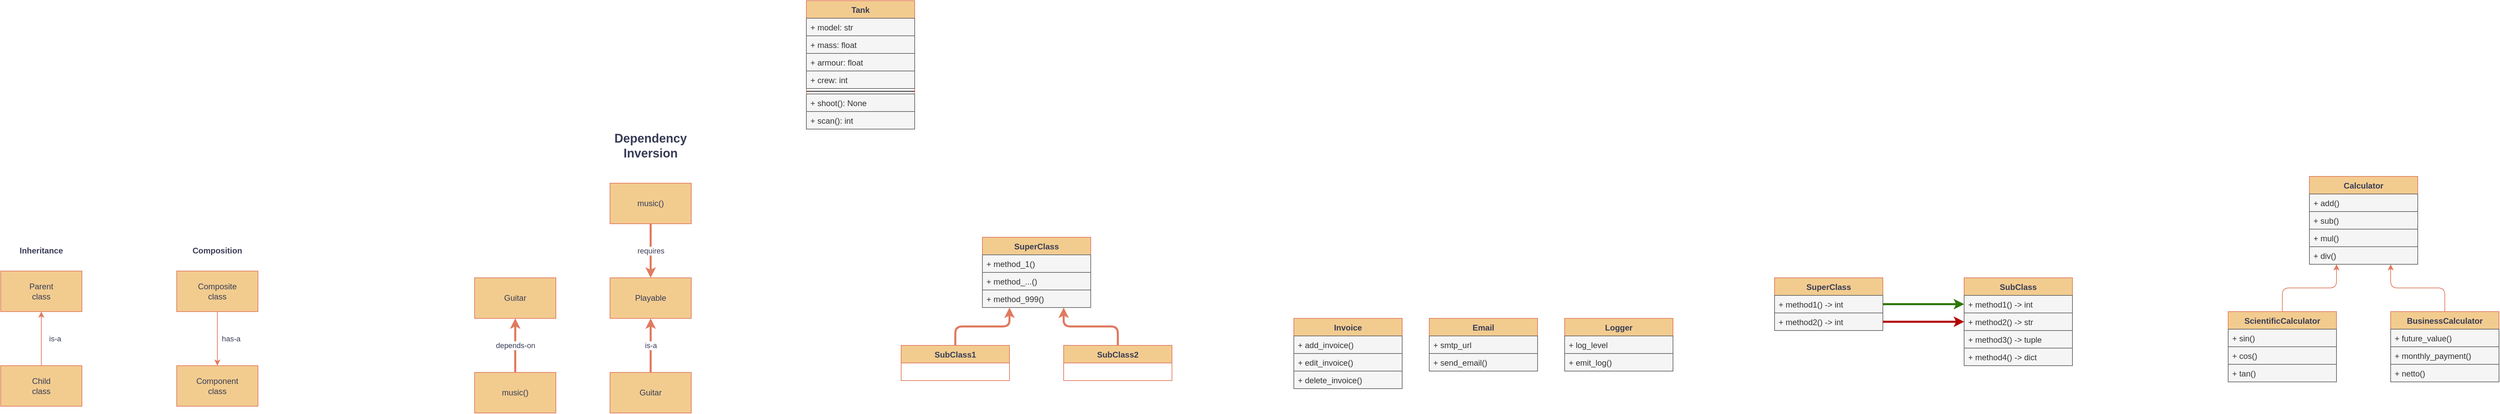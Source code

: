 <mxfile version="14.5.1" type="device"><diagram id="cK3-rO_HK59V7XjNUG1H" name="Page-1"><mxGraphModel dx="488" dy="1082" grid="0" gridSize="10" guides="1" tooltips="1" connect="1" arrows="1" fold="1" page="0" pageScale="1" pageWidth="827" pageHeight="1169" background="none" math="0" shadow="0"><root><mxCell id="0"/><mxCell id="1" parent="0"/><mxCell id="RByX9XttxiHKTBWg8HoC-3" value="has-a" style="edgeStyle=orthogonalEdgeStyle;curved=0;rounded=1;orthogonalLoop=1;jettySize=auto;html=1;strokeColor=#E07A5F;fillColor=#F2CC8F;fontColor=#393C56;labelBackgroundColor=none;" parent="1" source="RByX9XttxiHKTBWg8HoC-1" target="RByX9XttxiHKTBWg8HoC-2" edge="1"><mxGeometry y="20" relative="1" as="geometry"><mxPoint as="offset"/></mxGeometry></mxCell><mxCell id="RByX9XttxiHKTBWg8HoC-1" value="Composite&lt;br&gt;class" style="rounded=0;whiteSpace=wrap;html=1;strokeColor=#E07A5F;fillColor=#F2CC8F;fontColor=#393C56;" parent="1" vertex="1"><mxGeometry x="400" y="-390" width="120" height="60" as="geometry"/></mxCell><mxCell id="RByX9XttxiHKTBWg8HoC-2" value="Component&lt;br&gt;class" style="rounded=0;whiteSpace=wrap;html=1;strokeColor=#E07A5F;fillColor=#F2CC8F;fontColor=#393C56;" parent="1" vertex="1"><mxGeometry x="400" y="-250" width="120" height="60" as="geometry"/></mxCell><mxCell id="RByX9XttxiHKTBWg8HoC-4" value="is-a" style="edgeStyle=orthogonalEdgeStyle;curved=0;rounded=1;orthogonalLoop=1;jettySize=auto;html=1;strokeColor=#E07A5F;fillColor=#F2CC8F;fontColor=#393C56;labelBackgroundColor=none;startArrow=classic;startFill=1;endArrow=none;endFill=0;" parent="1" source="RByX9XttxiHKTBWg8HoC-5" target="RByX9XttxiHKTBWg8HoC-6" edge="1"><mxGeometry y="20" relative="1" as="geometry"><mxPoint as="offset"/></mxGeometry></mxCell><mxCell id="RByX9XttxiHKTBWg8HoC-5" value="Parent&lt;br&gt;class" style="rounded=0;whiteSpace=wrap;html=1;strokeColor=#E07A5F;fillColor=#F2CC8F;fontColor=#393C56;" parent="1" vertex="1"><mxGeometry x="140" y="-390" width="120" height="60" as="geometry"/></mxCell><mxCell id="RByX9XttxiHKTBWg8HoC-6" value="Child&lt;br&gt;class" style="rounded=0;whiteSpace=wrap;html=1;strokeColor=#E07A5F;fillColor=#F2CC8F;fontColor=#393C56;" parent="1" vertex="1"><mxGeometry x="140" y="-250" width="120" height="60" as="geometry"/></mxCell><mxCell id="RByX9XttxiHKTBWg8HoC-7" value="Inheritance" style="text;html=1;strokeColor=none;fillColor=none;align=center;verticalAlign=middle;whiteSpace=wrap;rounded=0;fontColor=#393C56;fontStyle=1" parent="1" vertex="1"><mxGeometry x="155" y="-430" width="90" height="20" as="geometry"/></mxCell><mxCell id="RByX9XttxiHKTBWg8HoC-8" value="Composition" style="text;html=1;strokeColor=none;fillColor=none;align=center;verticalAlign=middle;whiteSpace=wrap;rounded=0;fontColor=#393C56;fontStyle=1" parent="1" vertex="1"><mxGeometry x="415" y="-430" width="90" height="20" as="geometry"/></mxCell><mxCell id="uwW12xh0m6bJVSj2OFaB-3" value="Invoice" style="swimlane;fontStyle=1;align=center;verticalAlign=top;childLayout=stackLayout;horizontal=1;startSize=26;horizontalStack=0;resizeParent=1;resizeParentMax=0;resizeLast=0;collapsible=1;marginBottom=0;rounded=0;sketch=0;strokeColor=#E07A5F;fillColor=#F2CC8F;fontColor=#393C56;" parent="1" vertex="1"><mxGeometry x="2050" y="-320" width="160" height="104" as="geometry"/></mxCell><mxCell id="uwW12xh0m6bJVSj2OFaB-6" value="+ add_invoice()" style="text;strokeColor=#666666;fillColor=#f5f5f5;align=left;verticalAlign=top;spacingLeft=4;spacingRight=4;overflow=hidden;rotatable=0;points=[[0,0.5],[1,0.5]];portConstraint=eastwest;fontColor=#333333;" parent="uwW12xh0m6bJVSj2OFaB-3" vertex="1"><mxGeometry y="26" width="160" height="26" as="geometry"/></mxCell><mxCell id="uwW12xh0m6bJVSj2OFaB-15" value="+ edit_invoice()" style="text;strokeColor=#666666;fillColor=#f5f5f5;align=left;verticalAlign=top;spacingLeft=4;spacingRight=4;overflow=hidden;rotatable=0;points=[[0,0.5],[1,0.5]];portConstraint=eastwest;fontColor=#333333;" parent="uwW12xh0m6bJVSj2OFaB-3" vertex="1"><mxGeometry y="52" width="160" height="26" as="geometry"/></mxCell><mxCell id="uwW12xh0m6bJVSj2OFaB-16" value="+ delete_invoice()" style="text;strokeColor=#666666;fillColor=#f5f5f5;align=left;verticalAlign=top;spacingLeft=4;spacingRight=4;overflow=hidden;rotatable=0;points=[[0,0.5],[1,0.5]];portConstraint=eastwest;fontColor=#333333;" parent="uwW12xh0m6bJVSj2OFaB-3" vertex="1"><mxGeometry y="78" width="160" height="26" as="geometry"/></mxCell><mxCell id="uwW12xh0m6bJVSj2OFaB-7" value="Logger" style="swimlane;fontStyle=1;align=center;verticalAlign=top;childLayout=stackLayout;horizontal=1;startSize=26;horizontalStack=0;resizeParent=1;resizeParentMax=0;resizeLast=0;collapsible=1;marginBottom=0;rounded=0;sketch=0;strokeColor=#E07A5F;fillColor=#F2CC8F;fontColor=#393C56;" parent="1" vertex="1"><mxGeometry x="2450" y="-320" width="160" height="78" as="geometry"/></mxCell><mxCell id="uwW12xh0m6bJVSj2OFaB-17" value="+ log_level" style="text;strokeColor=#666666;fillColor=#f5f5f5;align=left;verticalAlign=top;spacingLeft=4;spacingRight=4;overflow=hidden;rotatable=0;points=[[0,0.5],[1,0.5]];portConstraint=eastwest;rounded=0;sketch=0;fontColor=#333333;" parent="uwW12xh0m6bJVSj2OFaB-7" vertex="1"><mxGeometry y="26" width="160" height="26" as="geometry"/></mxCell><mxCell id="uwW12xh0m6bJVSj2OFaB-10" value="+ emit_log()" style="text;strokeColor=#666666;fillColor=#f5f5f5;align=left;verticalAlign=top;spacingLeft=4;spacingRight=4;overflow=hidden;rotatable=0;points=[[0,0.5],[1,0.5]];portConstraint=eastwest;fontColor=#333333;" parent="uwW12xh0m6bJVSj2OFaB-7" vertex="1"><mxGeometry y="52" width="160" height="26" as="geometry"/></mxCell><mxCell id="uwW12xh0m6bJVSj2OFaB-11" value="Email" style="swimlane;fontStyle=1;align=center;verticalAlign=top;childLayout=stackLayout;horizontal=1;startSize=26;horizontalStack=0;resizeParent=1;resizeParentMax=0;resizeLast=0;collapsible=1;marginBottom=0;rounded=0;sketch=0;strokeColor=#E07A5F;fillColor=#F2CC8F;fontColor=#393C56;" parent="1" vertex="1"><mxGeometry x="2250" y="-320" width="160" height="78" as="geometry"/></mxCell><mxCell id="uwW12xh0m6bJVSj2OFaB-22" value="+ smtp_url" style="text;strokeColor=#666666;fillColor=#f5f5f5;align=left;verticalAlign=top;spacingLeft=4;spacingRight=4;overflow=hidden;rotatable=0;points=[[0,0.5],[1,0.5]];portConstraint=eastwest;rounded=0;sketch=0;fontColor=#333333;" parent="uwW12xh0m6bJVSj2OFaB-11" vertex="1"><mxGeometry y="26" width="160" height="26" as="geometry"/></mxCell><mxCell id="uwW12xh0m6bJVSj2OFaB-14" value="+ send_email()" style="text;strokeColor=#666666;fillColor=#f5f5f5;align=left;verticalAlign=top;spacingLeft=4;spacingRight=4;overflow=hidden;rotatable=0;points=[[0,0.5],[1,0.5]];portConstraint=eastwest;fontColor=#333333;" parent="uwW12xh0m6bJVSj2OFaB-11" vertex="1"><mxGeometry y="52" width="160" height="26" as="geometry"/></mxCell><mxCell id="uwW12xh0m6bJVSj2OFaB-36" style="edgeStyle=orthogonalEdgeStyle;curved=0;rounded=1;sketch=0;orthogonalLoop=1;jettySize=auto;html=1;exitX=0.5;exitY=0;exitDx=0;exitDy=0;entryX=0.25;entryY=1;entryDx=0;entryDy=0;strokeColor=#E07A5F;fillColor=#F2CC8F;fontColor=#393C56;" parent="1" source="uwW12xh0m6bJVSj2OFaB-23" target="uwW12xh0m6bJVSj2OFaB-27" edge="1"><mxGeometry relative="1" as="geometry"/></mxCell><mxCell id="uwW12xh0m6bJVSj2OFaB-23" value="ScientificCalculator" style="swimlane;fontStyle=1;align=center;verticalAlign=top;childLayout=stackLayout;horizontal=1;startSize=26;horizontalStack=0;resizeParent=1;resizeParentMax=0;resizeLast=0;collapsible=1;marginBottom=0;rounded=0;sketch=0;strokeColor=#E07A5F;fillColor=#F2CC8F;fontColor=#393C56;" parent="1" vertex="1"><mxGeometry x="3430" y="-330" width="160" height="104" as="geometry"/></mxCell><mxCell id="uwW12xh0m6bJVSj2OFaB-24" value="+ sin()" style="text;strokeColor=#666666;fillColor=#f5f5f5;align=left;verticalAlign=top;spacingLeft=4;spacingRight=4;overflow=hidden;rotatable=0;points=[[0,0.5],[1,0.5]];portConstraint=eastwest;fontColor=#333333;" parent="uwW12xh0m6bJVSj2OFaB-23" vertex="1"><mxGeometry y="26" width="160" height="26" as="geometry"/></mxCell><mxCell id="uwW12xh0m6bJVSj2OFaB-25" value="+ cos()" style="text;strokeColor=#666666;fillColor=#f5f5f5;align=left;verticalAlign=top;spacingLeft=4;spacingRight=4;overflow=hidden;rotatable=0;points=[[0,0.5],[1,0.5]];portConstraint=eastwest;fontColor=#333333;" parent="uwW12xh0m6bJVSj2OFaB-23" vertex="1"><mxGeometry y="52" width="160" height="26" as="geometry"/></mxCell><mxCell id="uwW12xh0m6bJVSj2OFaB-26" value="+ tan()" style="text;strokeColor=#666666;fillColor=#f5f5f5;align=left;verticalAlign=top;spacingLeft=4;spacingRight=4;overflow=hidden;rotatable=0;points=[[0,0.5],[1,0.5]];portConstraint=eastwest;fontColor=#333333;" parent="uwW12xh0m6bJVSj2OFaB-23" vertex="1"><mxGeometry y="78" width="160" height="26" as="geometry"/></mxCell><mxCell id="uwW12xh0m6bJVSj2OFaB-27" value="Calculator" style="swimlane;fontStyle=1;align=center;verticalAlign=top;childLayout=stackLayout;horizontal=1;startSize=26;horizontalStack=0;resizeParent=1;resizeParentMax=0;resizeLast=0;collapsible=1;marginBottom=0;rounded=0;sketch=0;strokeColor=#E07A5F;fillColor=#F2CC8F;fontColor=#393C56;" parent="1" vertex="1"><mxGeometry x="3550" y="-530" width="160" height="130" as="geometry"/></mxCell><mxCell id="uwW12xh0m6bJVSj2OFaB-28" value="+ add()" style="text;strokeColor=#666666;fillColor=#f5f5f5;align=left;verticalAlign=top;spacingLeft=4;spacingRight=4;overflow=hidden;rotatable=0;points=[[0,0.5],[1,0.5]];portConstraint=eastwest;fontColor=#333333;" parent="uwW12xh0m6bJVSj2OFaB-27" vertex="1"><mxGeometry y="26" width="160" height="26" as="geometry"/></mxCell><mxCell id="uwW12xh0m6bJVSj2OFaB-29" value="+ sub()" style="text;strokeColor=#666666;fillColor=#f5f5f5;align=left;verticalAlign=top;spacingLeft=4;spacingRight=4;overflow=hidden;rotatable=0;points=[[0,0.5],[1,0.5]];portConstraint=eastwest;fontColor=#333333;" parent="uwW12xh0m6bJVSj2OFaB-27" vertex="1"><mxGeometry y="52" width="160" height="26" as="geometry"/></mxCell><mxCell id="uwW12xh0m6bJVSj2OFaB-30" value="+ mul()" style="text;strokeColor=#666666;fillColor=#f5f5f5;align=left;verticalAlign=top;spacingLeft=4;spacingRight=4;overflow=hidden;rotatable=0;points=[[0,0.5],[1,0.5]];portConstraint=eastwest;fontColor=#333333;" parent="uwW12xh0m6bJVSj2OFaB-27" vertex="1"><mxGeometry y="78" width="160" height="26" as="geometry"/></mxCell><mxCell id="uwW12xh0m6bJVSj2OFaB-35" value="+ div()" style="text;strokeColor=#666666;fillColor=#f5f5f5;align=left;verticalAlign=top;spacingLeft=4;spacingRight=4;overflow=hidden;rotatable=0;points=[[0,0.5],[1,0.5]];portConstraint=eastwest;fontColor=#333333;" parent="uwW12xh0m6bJVSj2OFaB-27" vertex="1"><mxGeometry y="104" width="160" height="26" as="geometry"/></mxCell><mxCell id="uwW12xh0m6bJVSj2OFaB-37" style="edgeStyle=orthogonalEdgeStyle;curved=0;rounded=1;sketch=0;orthogonalLoop=1;jettySize=auto;html=1;entryX=0.75;entryY=1;entryDx=0;entryDy=0;strokeColor=#E07A5F;fillColor=#F2CC8F;fontColor=#393C56;" parent="1" source="uwW12xh0m6bJVSj2OFaB-31" target="uwW12xh0m6bJVSj2OFaB-27" edge="1"><mxGeometry relative="1" as="geometry"/></mxCell><mxCell id="uwW12xh0m6bJVSj2OFaB-31" value="BusinessCalculator" style="swimlane;fontStyle=1;align=center;verticalAlign=top;childLayout=stackLayout;horizontal=1;startSize=26;horizontalStack=0;resizeParent=1;resizeParentMax=0;resizeLast=0;collapsible=1;marginBottom=0;rounded=0;sketch=0;strokeColor=#E07A5F;fillColor=#F2CC8F;fontColor=#393C56;" parent="1" vertex="1"><mxGeometry x="3670" y="-330" width="160" height="104" as="geometry"/></mxCell><mxCell id="uwW12xh0m6bJVSj2OFaB-32" value="+ future_value()" style="text;strokeColor=#666666;fillColor=#f5f5f5;align=left;verticalAlign=top;spacingLeft=4;spacingRight=4;overflow=hidden;rotatable=0;points=[[0,0.5],[1,0.5]];portConstraint=eastwest;fontColor=#333333;" parent="uwW12xh0m6bJVSj2OFaB-31" vertex="1"><mxGeometry y="26" width="160" height="26" as="geometry"/></mxCell><mxCell id="uwW12xh0m6bJVSj2OFaB-33" value="+ monthly_payment()" style="text;strokeColor=#666666;fillColor=#f5f5f5;align=left;verticalAlign=top;spacingLeft=4;spacingRight=4;overflow=hidden;rotatable=0;points=[[0,0.5],[1,0.5]];portConstraint=eastwest;fontColor=#333333;" parent="uwW12xh0m6bJVSj2OFaB-31" vertex="1"><mxGeometry y="52" width="160" height="26" as="geometry"/></mxCell><mxCell id="uwW12xh0m6bJVSj2OFaB-34" value="+ netto()" style="text;strokeColor=#666666;fillColor=#f5f5f5;align=left;verticalAlign=top;spacingLeft=4;spacingRight=4;overflow=hidden;rotatable=0;points=[[0,0.5],[1,0.5]];portConstraint=eastwest;fontColor=#333333;" parent="uwW12xh0m6bJVSj2OFaB-31" vertex="1"><mxGeometry y="78" width="160" height="26" as="geometry"/></mxCell><mxCell id="uwW12xh0m6bJVSj2OFaB-48" style="edgeStyle=orthogonalEdgeStyle;curved=0;rounded=1;sketch=0;orthogonalLoop=1;jettySize=auto;html=1;exitX=1;exitY=0.5;exitDx=0;exitDy=0;entryX=0;entryY=0.5;entryDx=0;entryDy=0;strokeColor=#2D7600;fillColor=#60a917;fontColor=#393C56;strokeWidth=3;" parent="1" source="uwW12xh0m6bJVSj2OFaB-38" target="uwW12xh0m6bJVSj2OFaB-44" edge="1"><mxGeometry relative="1" as="geometry"/></mxCell><mxCell id="uwW12xh0m6bJVSj2OFaB-38" value="SuperClass" style="swimlane;fontStyle=1;align=center;verticalAlign=top;childLayout=stackLayout;horizontal=1;startSize=26;horizontalStack=0;resizeParent=1;resizeParentMax=0;resizeLast=0;collapsible=1;marginBottom=0;rounded=0;sketch=0;strokeColor=#E07A5F;fillColor=#F2CC8F;fontColor=#393C56;" parent="1" vertex="1"><mxGeometry x="2760" y="-380" width="160" height="78" as="geometry"/></mxCell><mxCell id="uwW12xh0m6bJVSj2OFaB-39" value="+ method1() -&gt; int" style="text;strokeColor=#666666;fillColor=#f5f5f5;align=left;verticalAlign=top;spacingLeft=4;spacingRight=4;overflow=hidden;rotatable=0;points=[[0,0.5],[1,0.5]];portConstraint=eastwest;fontColor=#333333;" parent="uwW12xh0m6bJVSj2OFaB-38" vertex="1"><mxGeometry y="26" width="160" height="26" as="geometry"/></mxCell><mxCell id="uwW12xh0m6bJVSj2OFaB-40" value="+ method2() -&gt; int" style="text;strokeColor=#666666;fillColor=#f5f5f5;align=left;verticalAlign=top;spacingLeft=4;spacingRight=4;overflow=hidden;rotatable=0;points=[[0,0.5],[1,0.5]];portConstraint=eastwest;fontColor=#333333;" parent="uwW12xh0m6bJVSj2OFaB-38" vertex="1"><mxGeometry y="52" width="160" height="26" as="geometry"/></mxCell><mxCell id="uwW12xh0m6bJVSj2OFaB-43" value="SubClass" style="swimlane;fontStyle=1;align=center;verticalAlign=top;childLayout=stackLayout;horizontal=1;startSize=26;horizontalStack=0;resizeParent=1;resizeParentMax=0;resizeLast=0;collapsible=1;marginBottom=0;rounded=0;sketch=0;strokeColor=#E07A5F;fillColor=#F2CC8F;fontColor=#393C56;" parent="1" vertex="1"><mxGeometry x="3040" y="-380" width="160" height="130" as="geometry"/></mxCell><mxCell id="uwW12xh0m6bJVSj2OFaB-44" value="+ method1() -&gt; int" style="text;strokeColor=#666666;fillColor=#f5f5f5;align=left;verticalAlign=top;spacingLeft=4;spacingRight=4;overflow=hidden;rotatable=0;points=[[0,0.5],[1,0.5]];portConstraint=eastwest;fontColor=#333333;" parent="uwW12xh0m6bJVSj2OFaB-43" vertex="1"><mxGeometry y="26" width="160" height="26" as="geometry"/></mxCell><mxCell id="uwW12xh0m6bJVSj2OFaB-45" value="+ method2() -&gt; str" style="text;strokeColor=#666666;fillColor=#f5f5f5;align=left;verticalAlign=top;spacingLeft=4;spacingRight=4;overflow=hidden;rotatable=0;points=[[0,0.5],[1,0.5]];portConstraint=eastwest;fontColor=#333333;" parent="uwW12xh0m6bJVSj2OFaB-43" vertex="1"><mxGeometry y="52" width="160" height="26" as="geometry"/></mxCell><mxCell id="uwW12xh0m6bJVSj2OFaB-46" value="+ method3() -&gt; tuple" style="text;strokeColor=#666666;fillColor=#f5f5f5;align=left;verticalAlign=top;spacingLeft=4;spacingRight=4;overflow=hidden;rotatable=0;points=[[0,0.5],[1,0.5]];portConstraint=eastwest;fontColor=#333333;" parent="uwW12xh0m6bJVSj2OFaB-43" vertex="1"><mxGeometry y="78" width="160" height="26" as="geometry"/></mxCell><mxCell id="uwW12xh0m6bJVSj2OFaB-47" value="+ method4() -&gt; dict" style="text;strokeColor=#666666;fillColor=#f5f5f5;align=left;verticalAlign=top;spacingLeft=4;spacingRight=4;overflow=hidden;rotatable=0;points=[[0,0.5],[1,0.5]];portConstraint=eastwest;fontColor=#333333;" parent="uwW12xh0m6bJVSj2OFaB-43" vertex="1"><mxGeometry y="104" width="160" height="26" as="geometry"/></mxCell><mxCell id="uwW12xh0m6bJVSj2OFaB-49" style="edgeStyle=orthogonalEdgeStyle;curved=0;rounded=1;sketch=0;orthogonalLoop=1;jettySize=auto;html=1;entryX=0;entryY=0.5;entryDx=0;entryDy=0;strokeColor=#B20000;fillColor=#e51400;fontColor=#393C56;strokeWidth=3;" parent="1" source="uwW12xh0m6bJVSj2OFaB-40" target="uwW12xh0m6bJVSj2OFaB-45" edge="1"><mxGeometry relative="1" as="geometry"/></mxCell><mxCell id="uwW12xh0m6bJVSj2OFaB-50" value="SuperClass" style="swimlane;fontStyle=1;align=center;verticalAlign=top;childLayout=stackLayout;horizontal=1;startSize=26;horizontalStack=0;resizeParent=1;resizeParentMax=0;resizeLast=0;collapsible=1;marginBottom=0;rounded=0;sketch=0;strokeColor=#E07A5F;fillColor=#F2CC8F;fontColor=#393C56;" parent="1" vertex="1"><mxGeometry x="1590" y="-440" width="160" height="104" as="geometry"/></mxCell><mxCell id="uwW12xh0m6bJVSj2OFaB-51" value="+ method_1()" style="text;strokeColor=#666666;fillColor=#f5f5f5;align=left;verticalAlign=top;spacingLeft=4;spacingRight=4;overflow=hidden;rotatable=0;points=[[0,0.5],[1,0.5]];portConstraint=eastwest;fontColor=#333333;" parent="uwW12xh0m6bJVSj2OFaB-50" vertex="1"><mxGeometry y="26" width="160" height="26" as="geometry"/></mxCell><mxCell id="uwW12xh0m6bJVSj2OFaB-52" value="+ method_...()" style="text;strokeColor=#666666;fillColor=#f5f5f5;align=left;verticalAlign=top;spacingLeft=4;spacingRight=4;overflow=hidden;rotatable=0;points=[[0,0.5],[1,0.5]];portConstraint=eastwest;fontColor=#333333;" parent="uwW12xh0m6bJVSj2OFaB-50" vertex="1"><mxGeometry y="52" width="160" height="26" as="geometry"/></mxCell><mxCell id="uwW12xh0m6bJVSj2OFaB-53" value="+ method_999()" style="text;strokeColor=#666666;fillColor=#f5f5f5;align=left;verticalAlign=top;spacingLeft=4;spacingRight=4;overflow=hidden;rotatable=0;points=[[0,0.5],[1,0.5]];portConstraint=eastwest;fontColor=#333333;" parent="uwW12xh0m6bJVSj2OFaB-50" vertex="1"><mxGeometry y="78" width="160" height="26" as="geometry"/></mxCell><mxCell id="uwW12xh0m6bJVSj2OFaB-62" style="edgeStyle=orthogonalEdgeStyle;curved=0;rounded=1;sketch=0;orthogonalLoop=1;jettySize=auto;html=1;exitX=0.5;exitY=0;exitDx=0;exitDy=0;strokeColor=#E07A5F;strokeWidth=3;fillColor=#F2CC8F;fontColor=#393C56;entryX=0.25;entryY=1;entryDx=0;entryDy=0;entryPerimeter=0;" parent="1" source="uwW12xh0m6bJVSj2OFaB-54" target="uwW12xh0m6bJVSj2OFaB-53" edge="1"><mxGeometry relative="1" as="geometry"><mxPoint x="1670" y="-336" as="targetPoint"/></mxGeometry></mxCell><mxCell id="uwW12xh0m6bJVSj2OFaB-54" value="SubClass1" style="swimlane;fontStyle=1;align=center;verticalAlign=top;childLayout=stackLayout;horizontal=1;startSize=26;horizontalStack=0;resizeParent=1;resizeParentMax=0;resizeLast=0;collapsible=1;marginBottom=0;rounded=0;sketch=0;strokeColor=#E07A5F;fillColor=#F2CC8F;fontColor=#393C56;" parent="1" vertex="1"><mxGeometry x="1470" y="-280" width="160" height="52" as="geometry"/></mxCell><mxCell id="uwW12xh0m6bJVSj2OFaB-63" style="edgeStyle=orthogonalEdgeStyle;curved=0;rounded=1;sketch=0;orthogonalLoop=1;jettySize=auto;html=1;strokeColor=#E07A5F;strokeWidth=3;fillColor=#F2CC8F;fontColor=#393C56;" parent="1" source="uwW12xh0m6bJVSj2OFaB-58" target="uwW12xh0m6bJVSj2OFaB-50" edge="1"><mxGeometry relative="1" as="geometry"><Array as="points"><mxPoint x="1790" y="-308"/><mxPoint x="1710" y="-308"/></Array></mxGeometry></mxCell><mxCell id="uwW12xh0m6bJVSj2OFaB-58" value="SubClass2" style="swimlane;fontStyle=1;align=center;verticalAlign=top;childLayout=stackLayout;horizontal=1;startSize=26;horizontalStack=0;resizeParent=1;resizeParentMax=0;resizeLast=0;collapsible=1;marginBottom=0;rounded=0;sketch=0;strokeColor=#E07A5F;fillColor=#F2CC8F;fontColor=#393C56;" parent="1" vertex="1"><mxGeometry x="1710" y="-280" width="160" height="52" as="geometry"/></mxCell><mxCell id="uwW12xh0m6bJVSj2OFaB-70" value="depends-on" style="edgeStyle=orthogonalEdgeStyle;curved=0;rounded=1;sketch=0;orthogonalLoop=1;jettySize=auto;html=1;entryX=0.5;entryY=1;entryDx=0;entryDy=0;strokeColor=#E07A5F;strokeWidth=3;fillColor=#F2CC8F;fontColor=#393C56;" parent="1" source="uwW12xh0m6bJVSj2OFaB-68" target="uwW12xh0m6bJVSj2OFaB-69" edge="1"><mxGeometry relative="1" as="geometry"/></mxCell><mxCell id="uwW12xh0m6bJVSj2OFaB-68" value="music()" style="rounded=0;whiteSpace=wrap;html=1;sketch=0;strokeColor=#E07A5F;fillColor=#F2CC8F;fontColor=#393C56;" parent="1" vertex="1"><mxGeometry x="840" y="-240" width="120" height="60" as="geometry"/></mxCell><mxCell id="uwW12xh0m6bJVSj2OFaB-69" value="Guitar" style="rounded=0;whiteSpace=wrap;html=1;sketch=0;strokeColor=#E07A5F;fillColor=#F2CC8F;fontColor=#393C56;" parent="1" vertex="1"><mxGeometry x="840" y="-380" width="120" height="60" as="geometry"/></mxCell><mxCell id="uwW12xh0m6bJVSj2OFaB-79" value="requires" style="edgeStyle=orthogonalEdgeStyle;curved=0;rounded=1;sketch=0;orthogonalLoop=1;jettySize=auto;html=1;entryX=0.5;entryY=0;entryDx=0;entryDy=0;strokeColor=#E07A5F;strokeWidth=3;fillColor=#F2CC8F;fontColor=#393C56;" parent="1" source="uwW12xh0m6bJVSj2OFaB-71" target="uwW12xh0m6bJVSj2OFaB-72" edge="1"><mxGeometry relative="1" as="geometry"/></mxCell><mxCell id="uwW12xh0m6bJVSj2OFaB-71" value="music()" style="rounded=0;whiteSpace=wrap;html=1;sketch=0;strokeColor=#E07A5F;fillColor=#F2CC8F;fontColor=#393C56;" parent="1" vertex="1"><mxGeometry x="1040" y="-520" width="120" height="60" as="geometry"/></mxCell><mxCell id="uwW12xh0m6bJVSj2OFaB-72" value="Playable" style="rounded=0;whiteSpace=wrap;html=1;sketch=0;strokeColor=#E07A5F;fillColor=#F2CC8F;fontColor=#393C56;" parent="1" vertex="1"><mxGeometry x="1040" y="-380" width="120" height="60" as="geometry"/></mxCell><mxCell id="uwW12xh0m6bJVSj2OFaB-74" value="is-a" style="edgeStyle=orthogonalEdgeStyle;curved=0;rounded=1;sketch=0;orthogonalLoop=1;jettySize=auto;html=1;entryX=0.5;entryY=1;entryDx=0;entryDy=0;strokeColor=#E07A5F;strokeWidth=3;fillColor=#F2CC8F;fontColor=#393C56;" parent="1" source="uwW12xh0m6bJVSj2OFaB-73" target="uwW12xh0m6bJVSj2OFaB-72" edge="1"><mxGeometry relative="1" as="geometry"/></mxCell><mxCell id="uwW12xh0m6bJVSj2OFaB-73" value="Guitar" style="rounded=0;whiteSpace=wrap;html=1;sketch=0;strokeColor=#E07A5F;fillColor=#F2CC8F;fontColor=#393C56;" parent="1" vertex="1"><mxGeometry x="1040" y="-240" width="120" height="60" as="geometry"/></mxCell><mxCell id="uwW12xh0m6bJVSj2OFaB-80" value="Dependency&lt;br&gt;Inversion" style="text;html=1;strokeColor=none;fillColor=none;align=center;verticalAlign=middle;whiteSpace=wrap;rounded=0;sketch=0;fontColor=#393C56;fontStyle=1;fontSize=18;" parent="1" vertex="1"><mxGeometry x="1017" y="-600" width="166" height="50" as="geometry"/></mxCell><mxCell id="8jG12KEGuO0Up_z1lwTx-5" value="Tank" style="swimlane;fontStyle=1;align=center;verticalAlign=top;childLayout=stackLayout;horizontal=1;startSize=26;horizontalStack=0;resizeParent=1;resizeParentMax=0;resizeLast=0;collapsible=1;marginBottom=0;rounded=0;sketch=0;strokeColor=#E07A5F;fillColor=#F2CC8F;fontColor=#393C56;" vertex="1" parent="1"><mxGeometry x="1330" y="-790" width="160" height="190" as="geometry"/></mxCell><mxCell id="8jG12KEGuO0Up_z1lwTx-9" value="+ model: str" style="text;strokeColor=#666666;fillColor=#f5f5f5;align=left;verticalAlign=top;spacingLeft=4;spacingRight=4;overflow=hidden;rotatable=0;points=[[0,0.5],[1,0.5]];portConstraint=eastwest;fontColor=#333333;" vertex="1" parent="8jG12KEGuO0Up_z1lwTx-5"><mxGeometry y="26" width="160" height="26" as="geometry"/></mxCell><mxCell id="8jG12KEGuO0Up_z1lwTx-11" value="+ mass: float" style="text;strokeColor=#666666;fillColor=#f5f5f5;align=left;verticalAlign=top;spacingLeft=4;spacingRight=4;overflow=hidden;rotatable=0;points=[[0,0.5],[1,0.5]];portConstraint=eastwest;fontColor=#333333;" vertex="1" parent="8jG12KEGuO0Up_z1lwTx-5"><mxGeometry y="52" width="160" height="26" as="geometry"/></mxCell><mxCell id="8jG12KEGuO0Up_z1lwTx-12" value="+ armour: float" style="text;strokeColor=#666666;fillColor=#f5f5f5;align=left;verticalAlign=top;spacingLeft=4;spacingRight=4;overflow=hidden;rotatable=0;points=[[0,0.5],[1,0.5]];portConstraint=eastwest;fontColor=#333333;" vertex="1" parent="8jG12KEGuO0Up_z1lwTx-5"><mxGeometry y="78" width="160" height="26" as="geometry"/></mxCell><mxCell id="8jG12KEGuO0Up_z1lwTx-6" value="+ crew: int" style="text;strokeColor=#666666;fillColor=#f5f5f5;align=left;verticalAlign=top;spacingLeft=4;spacingRight=4;overflow=hidden;rotatable=0;points=[[0,0.5],[1,0.5]];portConstraint=eastwest;fontColor=#333333;" vertex="1" parent="8jG12KEGuO0Up_z1lwTx-5"><mxGeometry y="104" width="160" height="26" as="geometry"/></mxCell><mxCell id="8jG12KEGuO0Up_z1lwTx-13" value="" style="line;strokeWidth=1;fillColor=none;align=left;verticalAlign=middle;spacingTop=-1;spacingLeft=3;spacingRight=3;rotatable=0;labelPosition=right;points=[];portConstraint=eastwest;" vertex="1" parent="8jG12KEGuO0Up_z1lwTx-5"><mxGeometry y="130" width="160" height="8" as="geometry"/></mxCell><mxCell id="8jG12KEGuO0Up_z1lwTx-7" value="+ shoot(): None" style="text;strokeColor=#666666;fillColor=#f5f5f5;align=left;verticalAlign=top;spacingLeft=4;spacingRight=4;overflow=hidden;rotatable=0;points=[[0,0.5],[1,0.5]];portConstraint=eastwest;fontColor=#333333;" vertex="1" parent="8jG12KEGuO0Up_z1lwTx-5"><mxGeometry y="138" width="160" height="26" as="geometry"/></mxCell><mxCell id="8jG12KEGuO0Up_z1lwTx-8" value="+ scan(): int" style="text;strokeColor=#666666;fillColor=#f5f5f5;align=left;verticalAlign=top;spacingLeft=4;spacingRight=4;overflow=hidden;rotatable=0;points=[[0,0.5],[1,0.5]];portConstraint=eastwest;fontColor=#333333;" vertex="1" parent="8jG12KEGuO0Up_z1lwTx-5"><mxGeometry y="164" width="160" height="26" as="geometry"/></mxCell></root></mxGraphModel></diagram></mxfile>